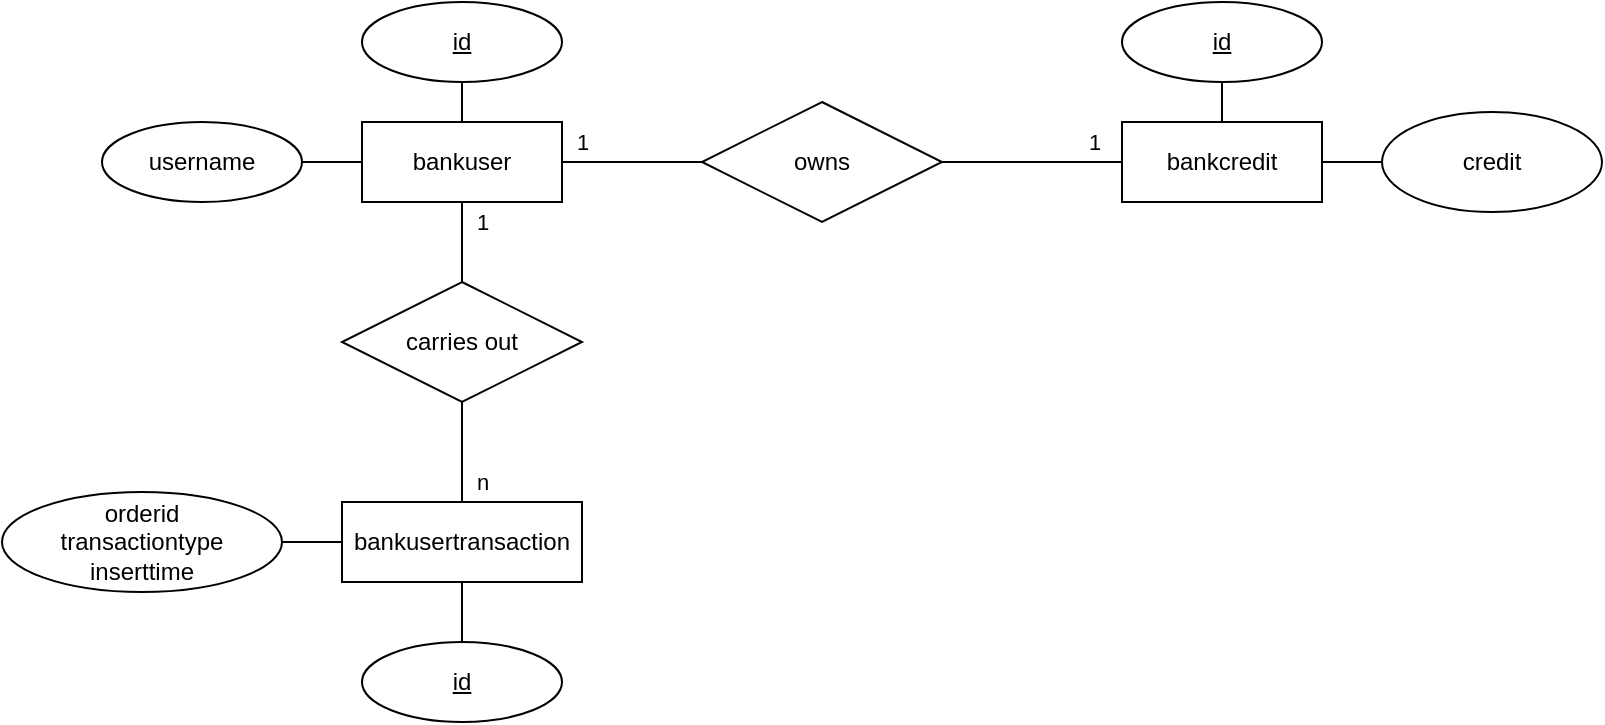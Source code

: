 <mxfile version="21.5.0" type="device">
  <diagram name="Seite-1" id="1zWGdAgdOEAaCLUBvodg">
    <mxGraphModel dx="2261" dy="836" grid="1" gridSize="10" guides="1" tooltips="1" connect="1" arrows="1" fold="1" page="1" pageScale="1" pageWidth="827" pageHeight="1169" math="0" shadow="0">
      <root>
        <mxCell id="0" />
        <mxCell id="1" parent="0" />
        <mxCell id="f1WzpaKKh6g04id-B1BO-1" value="bankuser" style="whiteSpace=wrap;html=1;align=center;" vertex="1" parent="1">
          <mxGeometry x="170" y="260" width="100" height="40" as="geometry" />
        </mxCell>
        <mxCell id="f1WzpaKKh6g04id-B1BO-2" value="id" style="ellipse;whiteSpace=wrap;html=1;align=center;fontStyle=4;" vertex="1" parent="1">
          <mxGeometry x="170" y="200" width="100" height="40" as="geometry" />
        </mxCell>
        <mxCell id="f1WzpaKKh6g04id-B1BO-3" value="username" style="ellipse;whiteSpace=wrap;html=1;align=center;" vertex="1" parent="1">
          <mxGeometry x="40" y="260" width="100" height="40" as="geometry" />
        </mxCell>
        <mxCell id="f1WzpaKKh6g04id-B1BO-4" value="bankcredit" style="whiteSpace=wrap;html=1;align=center;" vertex="1" parent="1">
          <mxGeometry x="550" y="260" width="100" height="40" as="geometry" />
        </mxCell>
        <mxCell id="f1WzpaKKh6g04id-B1BO-7" value="owns" style="shape=rhombus;perimeter=rhombusPerimeter;whiteSpace=wrap;html=1;align=center;" vertex="1" parent="1">
          <mxGeometry x="340" y="250" width="120" height="60" as="geometry" />
        </mxCell>
        <mxCell id="f1WzpaKKh6g04id-B1BO-16" value="" style="endArrow=none;html=1;rounded=0;exitX=0;exitY=0.5;exitDx=0;exitDy=0;entryX=1;entryY=0.5;entryDx=0;entryDy=0;" edge="1" parent="1" source="f1WzpaKKh6g04id-B1BO-7" target="f1WzpaKKh6g04id-B1BO-1">
          <mxGeometry relative="1" as="geometry">
            <mxPoint x="384" y="510" as="sourcePoint" />
            <mxPoint x="300" y="510" as="targetPoint" />
          </mxGeometry>
        </mxCell>
        <mxCell id="f1WzpaKKh6g04id-B1BO-45" value="1" style="edgeLabel;html=1;align=center;verticalAlign=middle;resizable=0;points=[];" vertex="1" connectable="0" parent="f1WzpaKKh6g04id-B1BO-16">
          <mxGeometry x="0.633" y="2" relative="1" as="geometry">
            <mxPoint x="-3" y="-12" as="offset" />
          </mxGeometry>
        </mxCell>
        <mxCell id="f1WzpaKKh6g04id-B1BO-17" value="" style="endArrow=none;html=1;rounded=0;exitX=0;exitY=0.5;exitDx=0;exitDy=0;entryX=1;entryY=0.5;entryDx=0;entryDy=0;" edge="1" parent="1" source="f1WzpaKKh6g04id-B1BO-4" target="f1WzpaKKh6g04id-B1BO-7">
          <mxGeometry relative="1" as="geometry">
            <mxPoint x="394" y="520" as="sourcePoint" />
            <mxPoint x="310" y="520" as="targetPoint" />
          </mxGeometry>
        </mxCell>
        <mxCell id="f1WzpaKKh6g04id-B1BO-46" value="1" style="edgeLabel;html=1;align=center;verticalAlign=middle;resizable=0;points=[];" vertex="1" connectable="0" parent="f1WzpaKKh6g04id-B1BO-17">
          <mxGeometry x="-0.693" y="-1" relative="1" as="geometry">
            <mxPoint y="-9" as="offset" />
          </mxGeometry>
        </mxCell>
        <mxCell id="f1WzpaKKh6g04id-B1BO-22" value="id" style="ellipse;whiteSpace=wrap;html=1;align=center;fontStyle=4;" vertex="1" parent="1">
          <mxGeometry x="550" y="200" width="100" height="40" as="geometry" />
        </mxCell>
        <mxCell id="f1WzpaKKh6g04id-B1BO-25" value="credit" style="ellipse;whiteSpace=wrap;html=1;align=center;" vertex="1" parent="1">
          <mxGeometry x="680" y="255" width="110" height="50" as="geometry" />
        </mxCell>
        <mxCell id="f1WzpaKKh6g04id-B1BO-28" value="" style="endArrow=none;html=1;rounded=0;exitX=1;exitY=0.5;exitDx=0;exitDy=0;entryX=0;entryY=0.5;entryDx=0;entryDy=0;" edge="1" parent="1" source="f1WzpaKKh6g04id-B1BO-3" target="f1WzpaKKh6g04id-B1BO-1">
          <mxGeometry relative="1" as="geometry">
            <mxPoint x="230" y="310" as="sourcePoint" />
            <mxPoint x="230" y="360" as="targetPoint" />
          </mxGeometry>
        </mxCell>
        <mxCell id="f1WzpaKKh6g04id-B1BO-29" value="" style="endArrow=none;html=1;rounded=0;exitX=0.5;exitY=0;exitDx=0;exitDy=0;entryX=0.5;entryY=1;entryDx=0;entryDy=0;" edge="1" parent="1" source="f1WzpaKKh6g04id-B1BO-1" target="f1WzpaKKh6g04id-B1BO-2">
          <mxGeometry relative="1" as="geometry">
            <mxPoint x="240" y="320" as="sourcePoint" />
            <mxPoint x="240" y="370" as="targetPoint" />
          </mxGeometry>
        </mxCell>
        <mxCell id="f1WzpaKKh6g04id-B1BO-34" value="" style="endArrow=none;html=1;rounded=0;exitX=1;exitY=0.5;exitDx=0;exitDy=0;entryX=0;entryY=0.5;entryDx=0;entryDy=0;" edge="1" parent="1" source="f1WzpaKKh6g04id-B1BO-4" target="f1WzpaKKh6g04id-B1BO-25">
          <mxGeometry relative="1" as="geometry">
            <mxPoint x="290" y="370" as="sourcePoint" />
            <mxPoint x="290" y="420" as="targetPoint" />
          </mxGeometry>
        </mxCell>
        <mxCell id="f1WzpaKKh6g04id-B1BO-35" value="" style="endArrow=none;html=1;rounded=0;exitX=0.5;exitY=1;exitDx=0;exitDy=0;entryX=0.5;entryY=0;entryDx=0;entryDy=0;" edge="1" parent="1" source="f1WzpaKKh6g04id-B1BO-22" target="f1WzpaKKh6g04id-B1BO-4">
          <mxGeometry relative="1" as="geometry">
            <mxPoint x="300" y="380" as="sourcePoint" />
            <mxPoint x="300" y="430" as="targetPoint" />
          </mxGeometry>
        </mxCell>
        <mxCell id="f1WzpaKKh6g04id-B1BO-36" value="bankusertransaction" style="whiteSpace=wrap;html=1;align=center;" vertex="1" parent="1">
          <mxGeometry x="160" y="450" width="120" height="40" as="geometry" />
        </mxCell>
        <mxCell id="f1WzpaKKh6g04id-B1BO-37" value="carries out" style="shape=rhombus;perimeter=rhombusPerimeter;whiteSpace=wrap;html=1;align=center;" vertex="1" parent="1">
          <mxGeometry x="160" y="340" width="120" height="60" as="geometry" />
        </mxCell>
        <mxCell id="f1WzpaKKh6g04id-B1BO-38" value="id" style="ellipse;whiteSpace=wrap;html=1;align=center;fontStyle=4;" vertex="1" parent="1">
          <mxGeometry x="170" y="520" width="100" height="40" as="geometry" />
        </mxCell>
        <mxCell id="f1WzpaKKh6g04id-B1BO-39" value="orderid&lt;br&gt;transactiontype&lt;br&gt;inserttime" style="ellipse;whiteSpace=wrap;html=1;align=center;" vertex="1" parent="1">
          <mxGeometry x="-10" y="445" width="140" height="50" as="geometry" />
        </mxCell>
        <mxCell id="f1WzpaKKh6g04id-B1BO-40" value="" style="endArrow=none;html=1;rounded=0;exitX=1;exitY=0.5;exitDx=0;exitDy=0;entryX=0;entryY=0.5;entryDx=0;entryDy=0;" edge="1" parent="1" source="f1WzpaKKh6g04id-B1BO-39" target="f1WzpaKKh6g04id-B1BO-36">
          <mxGeometry relative="1" as="geometry">
            <mxPoint x="140" y="290" as="sourcePoint" />
            <mxPoint x="170" y="290" as="targetPoint" />
          </mxGeometry>
        </mxCell>
        <mxCell id="f1WzpaKKh6g04id-B1BO-41" value="" style="endArrow=none;html=1;rounded=0;exitX=0.5;exitY=0;exitDx=0;exitDy=0;entryX=0.5;entryY=1;entryDx=0;entryDy=0;" edge="1" parent="1" source="f1WzpaKKh6g04id-B1BO-38" target="f1WzpaKKh6g04id-B1BO-36">
          <mxGeometry relative="1" as="geometry">
            <mxPoint x="150" y="300" as="sourcePoint" />
            <mxPoint x="180" y="300" as="targetPoint" />
          </mxGeometry>
        </mxCell>
        <mxCell id="f1WzpaKKh6g04id-B1BO-42" value="1" style="endArrow=none;html=1;rounded=0;exitX=0.5;exitY=1;exitDx=0;exitDy=0;entryX=0.5;entryY=0;entryDx=0;entryDy=0;" edge="1" parent="1" source="f1WzpaKKh6g04id-B1BO-1" target="f1WzpaKKh6g04id-B1BO-37">
          <mxGeometry x="-0.5" y="10" relative="1" as="geometry">
            <mxPoint x="170" y="310" as="sourcePoint" />
            <mxPoint x="200" y="310" as="targetPoint" />
            <mxPoint as="offset" />
          </mxGeometry>
        </mxCell>
        <mxCell id="f1WzpaKKh6g04id-B1BO-43" value="n" style="endArrow=none;html=1;rounded=0;exitX=0.5;exitY=1;exitDx=0;exitDy=0;entryX=0.5;entryY=0;entryDx=0;entryDy=0;" edge="1" parent="1" source="f1WzpaKKh6g04id-B1BO-37" target="f1WzpaKKh6g04id-B1BO-36">
          <mxGeometry x="0.6" y="10" relative="1" as="geometry">
            <mxPoint x="180" y="320" as="sourcePoint" />
            <mxPoint x="210" y="320" as="targetPoint" />
            <mxPoint as="offset" />
          </mxGeometry>
        </mxCell>
      </root>
    </mxGraphModel>
  </diagram>
</mxfile>
